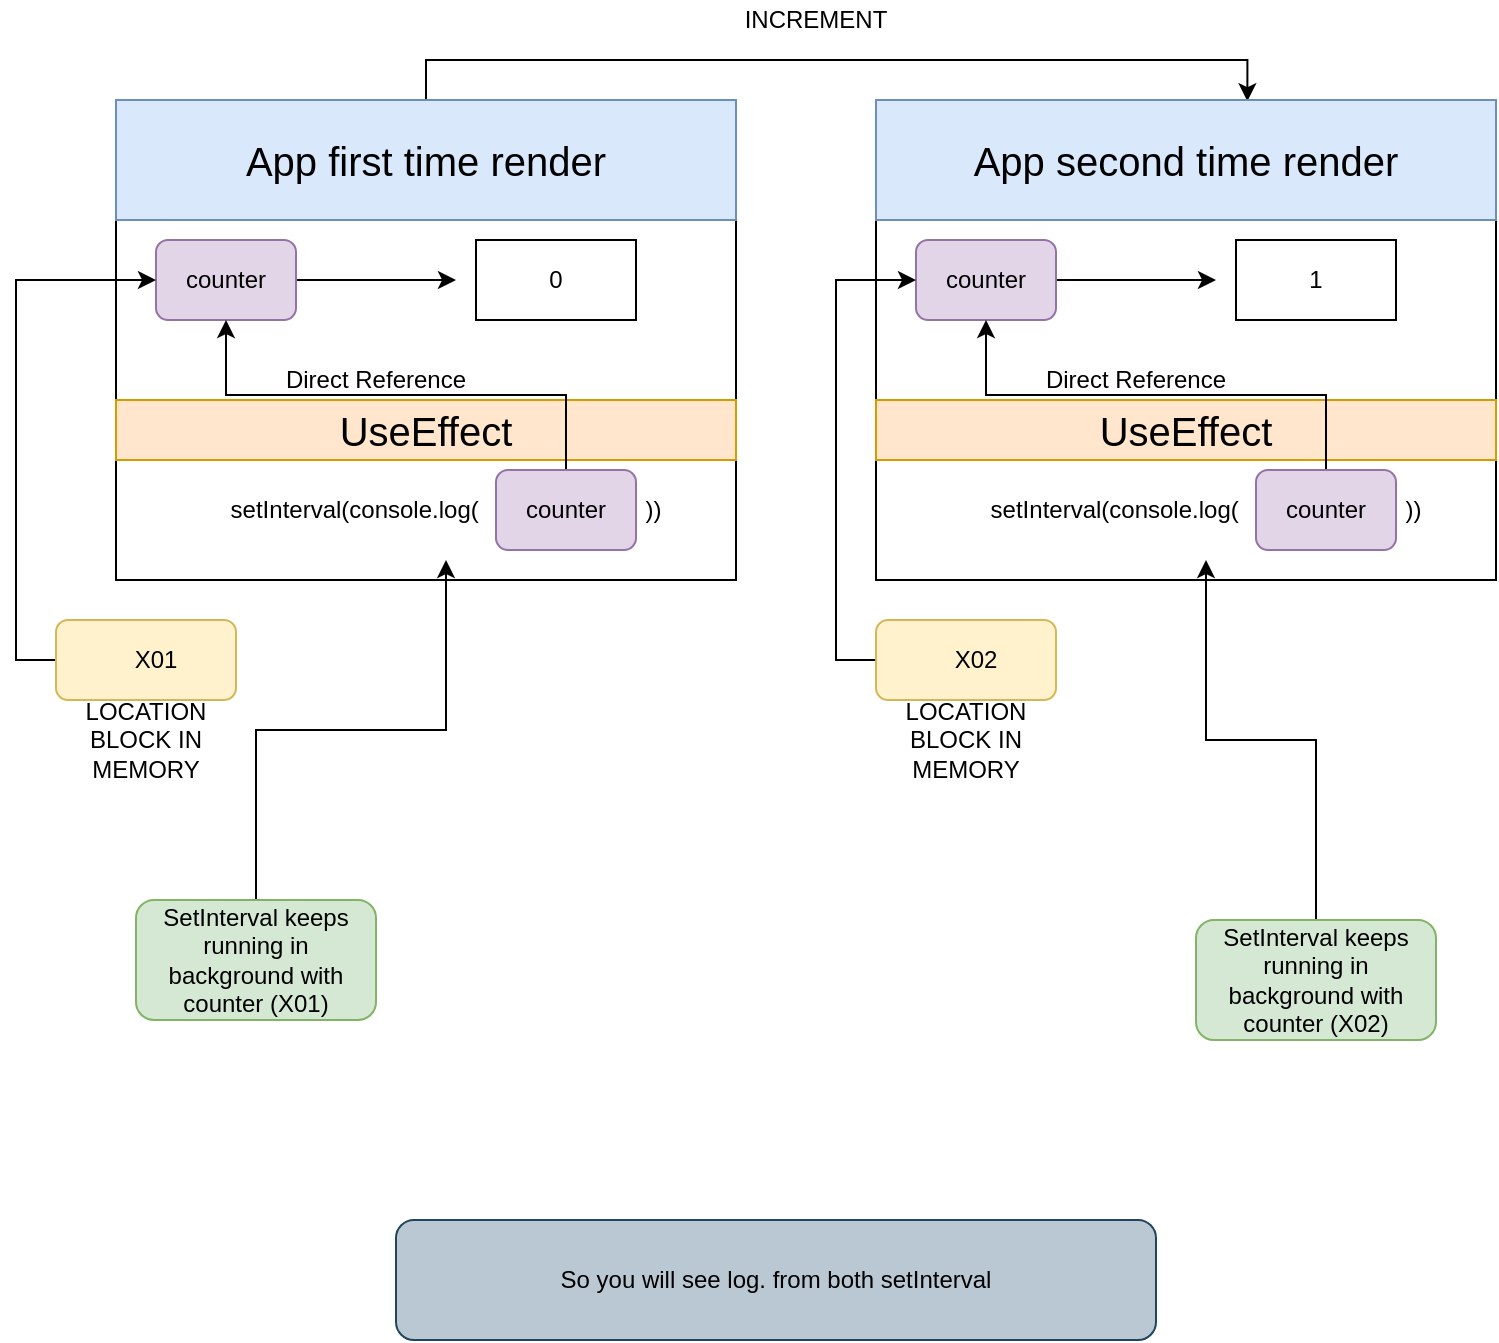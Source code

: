 <mxfile version="13.4.8" type="github"><diagram id="B7WCaseGFAidv26VzFfV" name="Page-1"><mxGraphModel dx="1038" dy="548" grid="1" gridSize="10" guides="1" tooltips="1" connect="1" arrows="1" fold="1" page="1" pageScale="1" pageWidth="850" pageHeight="1100" math="0" shadow="0"><root><mxCell id="0"/><mxCell id="1" parent="0"/><mxCell id="qPNhhu6-9NTSkqwQdD_I-3" value="" style="rounded=0;whiteSpace=wrap;html=1;" vertex="1" parent="1"><mxGeometry x="70" y="80" width="310" height="240" as="geometry"/></mxCell><mxCell id="qPNhhu6-9NTSkqwQdD_I-36" style="edgeStyle=orthogonalEdgeStyle;rounded=0;orthogonalLoop=1;jettySize=auto;html=1;exitX=0.5;exitY=0;exitDx=0;exitDy=0;entryX=0.599;entryY=0.01;entryDx=0;entryDy=0;entryPerimeter=0;" edge="1" parent="1" source="qPNhhu6-9NTSkqwQdD_I-4" target="qPNhhu6-9NTSkqwQdD_I-26"><mxGeometry relative="1" as="geometry"/></mxCell><mxCell id="qPNhhu6-9NTSkqwQdD_I-4" value="&lt;font style=&quot;font-size: 20px&quot;&gt;App first time render&lt;/font&gt;" style="rounded=0;whiteSpace=wrap;html=1;fillColor=#dae8fc;strokeColor=#6c8ebf;" vertex="1" parent="1"><mxGeometry x="70" y="80" width="310" height="60" as="geometry"/></mxCell><mxCell id="qPNhhu6-9NTSkqwQdD_I-14" style="edgeStyle=orthogonalEdgeStyle;rounded=0;orthogonalLoop=1;jettySize=auto;html=1;exitX=1;exitY=0.5;exitDx=0;exitDy=0;entryX=0;entryY=0.5;entryDx=0;entryDy=0;" edge="1" parent="1" source="qPNhhu6-9NTSkqwQdD_I-5" target="qPNhhu6-9NTSkqwQdD_I-10"><mxGeometry relative="1" as="geometry"/></mxCell><mxCell id="qPNhhu6-9NTSkqwQdD_I-5" value="counter" style="rounded=1;whiteSpace=wrap;html=1;fillColor=#e1d5e7;strokeColor=#9673a6;" vertex="1" parent="1"><mxGeometry x="90" y="150" width="70" height="40" as="geometry"/></mxCell><mxCell id="qPNhhu6-9NTSkqwQdD_I-10" value="0" style="text;html=1;strokeColor=none;fillColor=none;align=center;verticalAlign=middle;whiteSpace=wrap;rounded=0;" vertex="1" parent="1"><mxGeometry x="240" y="160" width="40" height="20" as="geometry"/></mxCell><mxCell id="qPNhhu6-9NTSkqwQdD_I-17" value="&lt;font style=&quot;font-size: 20px&quot;&gt;UseEffect&lt;/font&gt;" style="rounded=0;whiteSpace=wrap;html=1;fillColor=#ffe6cc;strokeColor=#d79b00;" vertex="1" parent="1"><mxGeometry x="70" y="230" width="310" height="30" as="geometry"/></mxCell><mxCell id="qPNhhu6-9NTSkqwQdD_I-19" value="0" style="rounded=0;whiteSpace=wrap;html=1;" vertex="1" parent="1"><mxGeometry x="250" y="150" width="80" height="40" as="geometry"/></mxCell><mxCell id="qPNhhu6-9NTSkqwQdD_I-21" value="setInterval(console.log(&amp;nbsp; &amp;nbsp; &amp;nbsp; &amp;nbsp; &amp;nbsp; &amp;nbsp; &amp;nbsp; &amp;nbsp; &amp;nbsp; &amp;nbsp; &amp;nbsp; &amp;nbsp; &amp;nbsp;))" style="text;html=1;strokeColor=none;fillColor=none;align=center;verticalAlign=middle;whiteSpace=wrap;rounded=0;" vertex="1" parent="1"><mxGeometry x="110" y="260" width="250" height="50" as="geometry"/></mxCell><mxCell id="qPNhhu6-9NTSkqwQdD_I-23" style="edgeStyle=orthogonalEdgeStyle;rounded=0;orthogonalLoop=1;jettySize=auto;html=1;exitX=0.5;exitY=0;exitDx=0;exitDy=0;entryX=0.5;entryY=1;entryDx=0;entryDy=0;" edge="1" parent="1" source="qPNhhu6-9NTSkqwQdD_I-22" target="qPNhhu6-9NTSkqwQdD_I-5"><mxGeometry relative="1" as="geometry"/></mxCell><mxCell id="qPNhhu6-9NTSkqwQdD_I-22" value="counter" style="rounded=1;whiteSpace=wrap;html=1;fillColor=#e1d5e7;strokeColor=#9673a6;" vertex="1" parent="1"><mxGeometry x="260" y="265" width="70" height="40" as="geometry"/></mxCell><mxCell id="qPNhhu6-9NTSkqwQdD_I-24" value="Direct Reference" style="text;html=1;strokeColor=none;fillColor=none;align=center;verticalAlign=middle;whiteSpace=wrap;rounded=0;" vertex="1" parent="1"><mxGeometry x="140" y="210" width="120" height="20" as="geometry"/></mxCell><mxCell id="qPNhhu6-9NTSkqwQdD_I-25" value="" style="rounded=0;whiteSpace=wrap;html=1;" vertex="1" parent="1"><mxGeometry x="450" y="80" width="310" height="240" as="geometry"/></mxCell><mxCell id="qPNhhu6-9NTSkqwQdD_I-26" value="&lt;font style=&quot;font-size: 20px&quot;&gt;App second time render&lt;/font&gt;" style="rounded=0;whiteSpace=wrap;html=1;fillColor=#dae8fc;strokeColor=#6c8ebf;" vertex="1" parent="1"><mxGeometry x="450" y="80" width="310" height="60" as="geometry"/></mxCell><mxCell id="qPNhhu6-9NTSkqwQdD_I-27" style="edgeStyle=orthogonalEdgeStyle;rounded=0;orthogonalLoop=1;jettySize=auto;html=1;exitX=1;exitY=0.5;exitDx=0;exitDy=0;entryX=0;entryY=0.5;entryDx=0;entryDy=0;" edge="1" parent="1" source="qPNhhu6-9NTSkqwQdD_I-28" target="qPNhhu6-9NTSkqwQdD_I-29"><mxGeometry relative="1" as="geometry"/></mxCell><mxCell id="qPNhhu6-9NTSkqwQdD_I-28" value="counter" style="rounded=1;whiteSpace=wrap;html=1;fillColor=#e1d5e7;strokeColor=#9673a6;" vertex="1" parent="1"><mxGeometry x="470" y="150" width="70" height="40" as="geometry"/></mxCell><mxCell id="qPNhhu6-9NTSkqwQdD_I-29" value="0" style="text;html=1;strokeColor=none;fillColor=none;align=center;verticalAlign=middle;whiteSpace=wrap;rounded=0;" vertex="1" parent="1"><mxGeometry x="620" y="160" width="40" height="20" as="geometry"/></mxCell><mxCell id="qPNhhu6-9NTSkqwQdD_I-30" value="&lt;font style=&quot;font-size: 20px&quot;&gt;UseEffect&lt;/font&gt;" style="rounded=0;whiteSpace=wrap;html=1;fillColor=#ffe6cc;strokeColor=#d79b00;" vertex="1" parent="1"><mxGeometry x="450" y="230" width="310" height="30" as="geometry"/></mxCell><mxCell id="qPNhhu6-9NTSkqwQdD_I-31" value="1" style="rounded=0;whiteSpace=wrap;html=1;" vertex="1" parent="1"><mxGeometry x="630" y="150" width="80" height="40" as="geometry"/></mxCell><mxCell id="qPNhhu6-9NTSkqwQdD_I-33" style="edgeStyle=orthogonalEdgeStyle;rounded=0;orthogonalLoop=1;jettySize=auto;html=1;exitX=0.5;exitY=0;exitDx=0;exitDy=0;entryX=0.5;entryY=1;entryDx=0;entryDy=0;" edge="1" parent="1" source="qPNhhu6-9NTSkqwQdD_I-34" target="qPNhhu6-9NTSkqwQdD_I-28"><mxGeometry relative="1" as="geometry"/></mxCell><mxCell id="qPNhhu6-9NTSkqwQdD_I-34" value="counter" style="rounded=1;whiteSpace=wrap;html=1;fillColor=#e1d5e7;strokeColor=#9673a6;" vertex="1" parent="1"><mxGeometry x="640" y="265" width="70" height="40" as="geometry"/></mxCell><mxCell id="qPNhhu6-9NTSkqwQdD_I-35" value="Direct Reference" style="text;html=1;strokeColor=none;fillColor=none;align=center;verticalAlign=middle;whiteSpace=wrap;rounded=0;" vertex="1" parent="1"><mxGeometry x="520" y="210" width="120" height="20" as="geometry"/></mxCell><mxCell id="qPNhhu6-9NTSkqwQdD_I-37" value="INCREMENT" style="text;html=1;strokeColor=none;fillColor=none;align=center;verticalAlign=middle;whiteSpace=wrap;rounded=0;" vertex="1" parent="1"><mxGeometry x="400" y="30" width="40" height="20" as="geometry"/></mxCell><mxCell id="qPNhhu6-9NTSkqwQdD_I-45" style="edgeStyle=orthogonalEdgeStyle;rounded=0;orthogonalLoop=1;jettySize=auto;html=1;exitX=0;exitY=0.5;exitDx=0;exitDy=0;entryX=0;entryY=0.5;entryDx=0;entryDy=0;" edge="1" parent="1" source="qPNhhu6-9NTSkqwQdD_I-38" target="qPNhhu6-9NTSkqwQdD_I-5"><mxGeometry relative="1" as="geometry"/></mxCell><mxCell id="qPNhhu6-9NTSkqwQdD_I-38" value="" style="rounded=1;whiteSpace=wrap;html=1;fillColor=#fff2cc;strokeColor=#d6b656;" vertex="1" parent="1"><mxGeometry x="40" y="340" width="90" height="40" as="geometry"/></mxCell><mxCell id="qPNhhu6-9NTSkqwQdD_I-40" value="X01" style="text;html=1;strokeColor=none;fillColor=none;align=center;verticalAlign=middle;whiteSpace=wrap;rounded=0;" vertex="1" parent="1"><mxGeometry x="70" y="350" width="40" height="20" as="geometry"/></mxCell><mxCell id="qPNhhu6-9NTSkqwQdD_I-41" value="LOCATION BLOCK IN MEMORY" style="text;html=1;strokeColor=none;fillColor=none;align=center;verticalAlign=middle;whiteSpace=wrap;rounded=0;" vertex="1" parent="1"><mxGeometry x="50" y="390" width="70" height="20" as="geometry"/></mxCell><mxCell id="qPNhhu6-9NTSkqwQdD_I-46" style="edgeStyle=orthogonalEdgeStyle;rounded=0;orthogonalLoop=1;jettySize=auto;html=1;exitX=0;exitY=0.5;exitDx=0;exitDy=0;entryX=0;entryY=0.5;entryDx=0;entryDy=0;" edge="1" parent="1" source="qPNhhu6-9NTSkqwQdD_I-42" target="qPNhhu6-9NTSkqwQdD_I-28"><mxGeometry relative="1" as="geometry"/></mxCell><mxCell id="qPNhhu6-9NTSkqwQdD_I-42" value="" style="rounded=1;whiteSpace=wrap;html=1;fillColor=#fff2cc;strokeColor=#d6b656;" vertex="1" parent="1"><mxGeometry x="450" y="340" width="90" height="40" as="geometry"/></mxCell><mxCell id="qPNhhu6-9NTSkqwQdD_I-43" value="X02" style="text;html=1;strokeColor=none;fillColor=none;align=center;verticalAlign=middle;whiteSpace=wrap;rounded=0;" vertex="1" parent="1"><mxGeometry x="480" y="350" width="40" height="20" as="geometry"/></mxCell><mxCell id="qPNhhu6-9NTSkqwQdD_I-44" value="LOCATION BLOCK IN MEMORY" style="text;html=1;strokeColor=none;fillColor=none;align=center;verticalAlign=middle;whiteSpace=wrap;rounded=0;" vertex="1" parent="1"><mxGeometry x="460" y="390" width="70" height="20" as="geometry"/></mxCell><mxCell id="qPNhhu6-9NTSkqwQdD_I-47" value="setInterval(console.log(&amp;nbsp; &amp;nbsp; &amp;nbsp; &amp;nbsp; &amp;nbsp; &amp;nbsp; &amp;nbsp; &amp;nbsp; &amp;nbsp; &amp;nbsp; &amp;nbsp; &amp;nbsp; &amp;nbsp;))" style="text;html=1;strokeColor=none;fillColor=none;align=center;verticalAlign=middle;whiteSpace=wrap;rounded=0;" vertex="1" parent="1"><mxGeometry x="490" y="260" width="250" height="50" as="geometry"/></mxCell><mxCell id="qPNhhu6-9NTSkqwQdD_I-49" style="edgeStyle=orthogonalEdgeStyle;rounded=0;orthogonalLoop=1;jettySize=auto;html=1;" edge="1" parent="1" source="qPNhhu6-9NTSkqwQdD_I-48" target="qPNhhu6-9NTSkqwQdD_I-21"><mxGeometry relative="1" as="geometry"/></mxCell><mxCell id="qPNhhu6-9NTSkqwQdD_I-48" value="SetInterval keeps running in background with counter (X01)" style="rounded=1;whiteSpace=wrap;html=1;fillColor=#d5e8d4;strokeColor=#82b366;" vertex="1" parent="1"><mxGeometry x="80" y="480" width="120" height="60" as="geometry"/></mxCell><mxCell id="qPNhhu6-9NTSkqwQdD_I-51" style="edgeStyle=orthogonalEdgeStyle;rounded=0;orthogonalLoop=1;jettySize=auto;html=1;" edge="1" parent="1" source="qPNhhu6-9NTSkqwQdD_I-50" target="qPNhhu6-9NTSkqwQdD_I-47"><mxGeometry relative="1" as="geometry"/></mxCell><mxCell id="qPNhhu6-9NTSkqwQdD_I-50" value="SetInterval keeps running in background with counter (X02)" style="rounded=1;whiteSpace=wrap;html=1;fillColor=#d5e8d4;strokeColor=#82b366;" vertex="1" parent="1"><mxGeometry x="610" y="490" width="120" height="60" as="geometry"/></mxCell><mxCell id="qPNhhu6-9NTSkqwQdD_I-52" value="So you will see log. from both setInterval" style="rounded=1;whiteSpace=wrap;html=1;fillColor=#bac8d3;strokeColor=#23445d;" vertex="1" parent="1"><mxGeometry x="210" y="640" width="380" height="60" as="geometry"/></mxCell></root></mxGraphModel></diagram></mxfile>